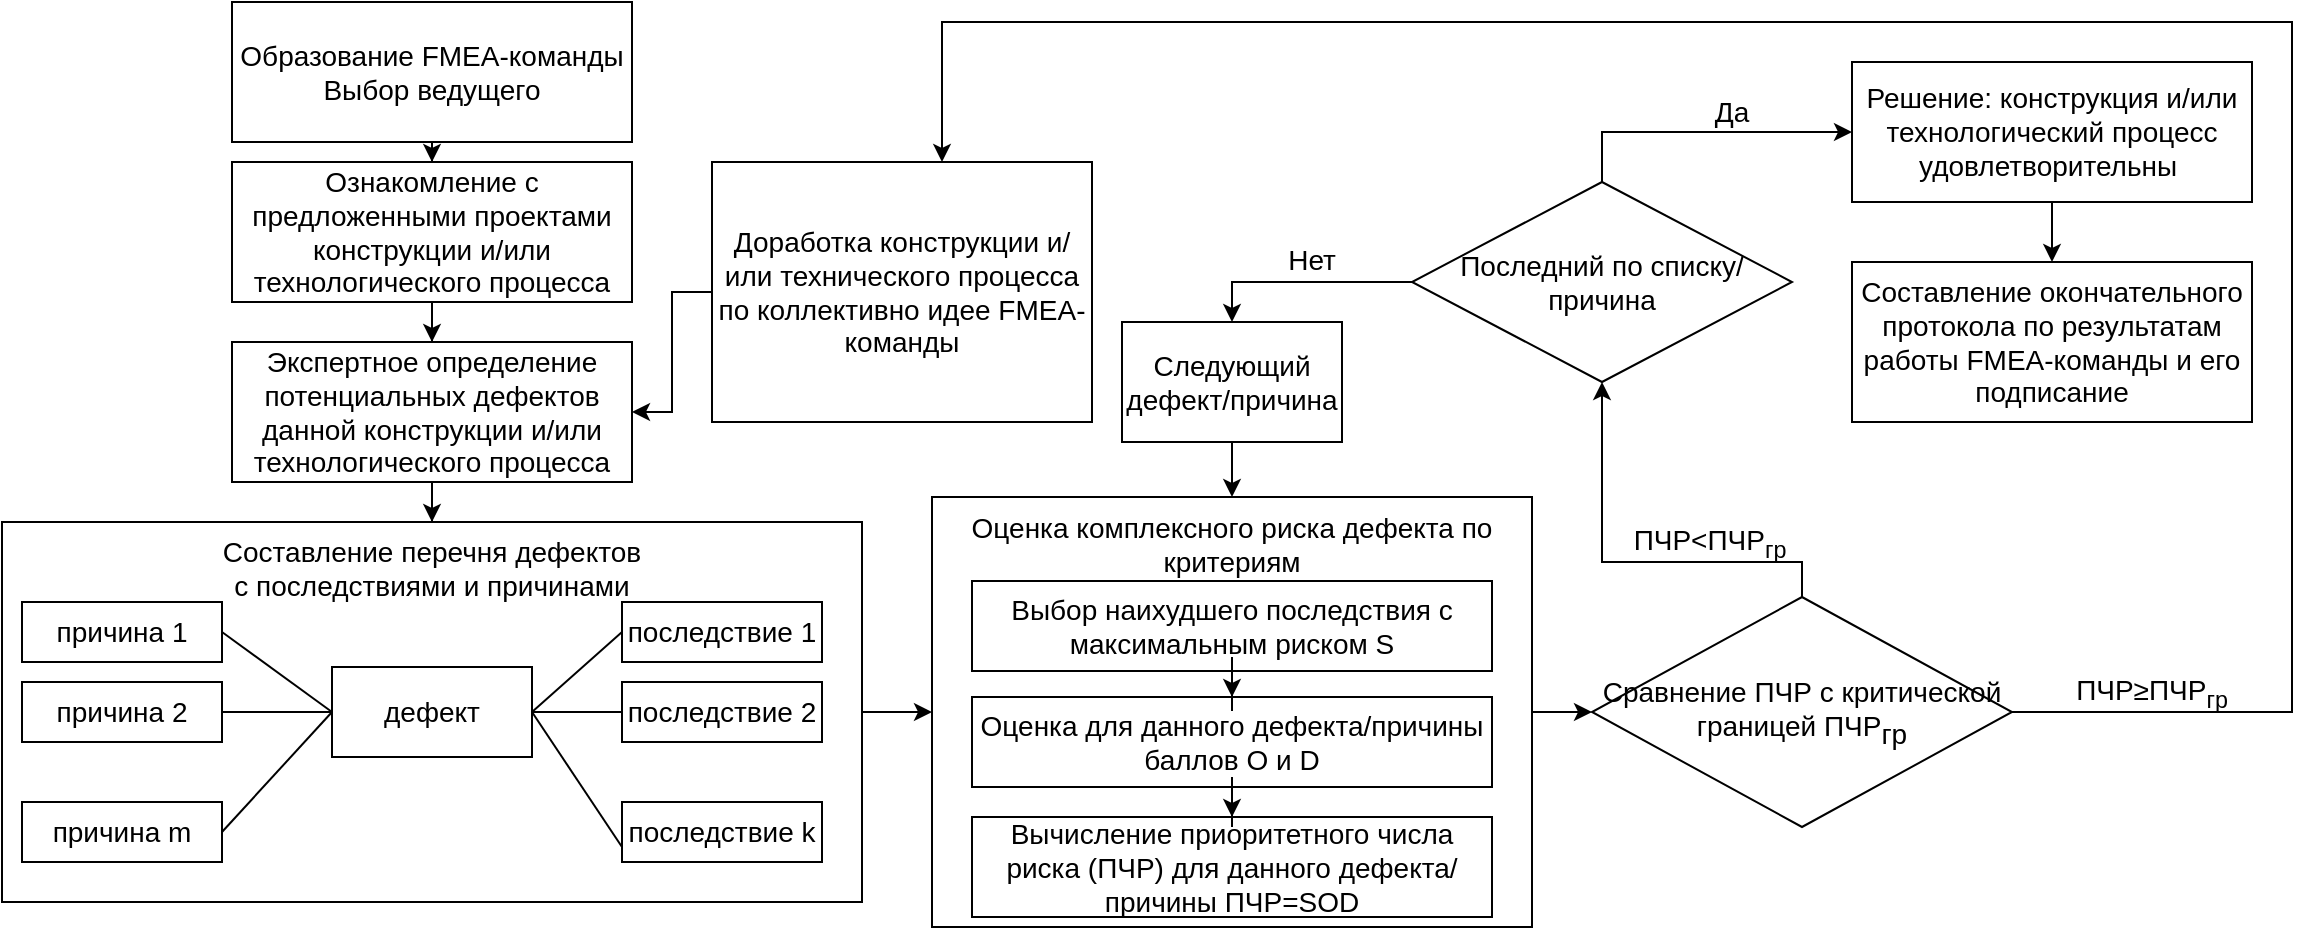 <mxfile version="22.1.17" type="github">
  <diagram id="C5RBs43oDa-KdzZeNtuy" name="Page-1">
    <mxGraphModel dx="3143" dy="1375" grid="0" gridSize="10" guides="1" tooltips="1" connect="1" arrows="1" fold="1" page="1" pageScale="1" pageWidth="3300" pageHeight="4681" math="0" shadow="0">
      <root>
        <mxCell id="WIyWlLk6GJQsqaUBKTNV-0" />
        <mxCell id="WIyWlLk6GJQsqaUBKTNV-1" parent="WIyWlLk6GJQsqaUBKTNV-0" />
        <mxCell id="kMYPdarA-cd1mjeDizwF-2" style="edgeStyle=orthogonalEdgeStyle;rounded=0;orthogonalLoop=1;jettySize=auto;html=1;entryX=0.5;entryY=0;entryDx=0;entryDy=0;fontSize=14;" edge="1" parent="WIyWlLk6GJQsqaUBKTNV-1" source="kMYPdarA-cd1mjeDizwF-0" target="kMYPdarA-cd1mjeDizwF-1">
          <mxGeometry relative="1" as="geometry" />
        </mxCell>
        <mxCell id="kMYPdarA-cd1mjeDizwF-0" value="Образование FMEA-команды&lt;br style=&quot;font-size: 14px;&quot;&gt;Выбор ведущего" style="rounded=0;whiteSpace=wrap;html=1;fontSize=14;" vertex="1" parent="WIyWlLk6GJQsqaUBKTNV-1">
          <mxGeometry x="160" y="270" width="200" height="70" as="geometry" />
        </mxCell>
        <mxCell id="kMYPdarA-cd1mjeDizwF-4" style="edgeStyle=orthogonalEdgeStyle;rounded=0;orthogonalLoop=1;jettySize=auto;html=1;fontSize=14;" edge="1" parent="WIyWlLk6GJQsqaUBKTNV-1" source="kMYPdarA-cd1mjeDizwF-1" target="kMYPdarA-cd1mjeDizwF-3">
          <mxGeometry relative="1" as="geometry" />
        </mxCell>
        <mxCell id="kMYPdarA-cd1mjeDizwF-1" value="Ознакомление с предложенными проектами конструкции и/или технологического процесса" style="rounded=0;whiteSpace=wrap;html=1;fontSize=14;" vertex="1" parent="WIyWlLk6GJQsqaUBKTNV-1">
          <mxGeometry x="160" y="350" width="200" height="70" as="geometry" />
        </mxCell>
        <mxCell id="kMYPdarA-cd1mjeDizwF-24" style="edgeStyle=orthogonalEdgeStyle;rounded=0;orthogonalLoop=1;jettySize=auto;html=1;entryX=0.5;entryY=0;entryDx=0;entryDy=0;fontSize=14;" edge="1" parent="WIyWlLk6GJQsqaUBKTNV-1" source="kMYPdarA-cd1mjeDizwF-3" target="kMYPdarA-cd1mjeDizwF-5">
          <mxGeometry relative="1" as="geometry" />
        </mxCell>
        <mxCell id="kMYPdarA-cd1mjeDizwF-3" value="Экспертное определение потенциальных дефектов данной конструкции и/или технологического процесса" style="rounded=0;whiteSpace=wrap;html=1;fontSize=14;" vertex="1" parent="WIyWlLk6GJQsqaUBKTNV-1">
          <mxGeometry x="160" y="440" width="200" height="70" as="geometry" />
        </mxCell>
        <mxCell id="kMYPdarA-cd1mjeDizwF-27" style="edgeStyle=orthogonalEdgeStyle;rounded=0;orthogonalLoop=1;jettySize=auto;html=1;fontSize=14;" edge="1" parent="WIyWlLk6GJQsqaUBKTNV-1" source="kMYPdarA-cd1mjeDizwF-5" target="kMYPdarA-cd1mjeDizwF-26">
          <mxGeometry relative="1" as="geometry" />
        </mxCell>
        <mxCell id="kMYPdarA-cd1mjeDizwF-37" style="edgeStyle=orthogonalEdgeStyle;rounded=0;orthogonalLoop=1;jettySize=auto;html=1;entryX=0;entryY=0.5;entryDx=0;entryDy=0;fontSize=14;" edge="1" parent="WIyWlLk6GJQsqaUBKTNV-1" source="kMYPdarA-cd1mjeDizwF-26" target="kMYPdarA-cd1mjeDizwF-36">
          <mxGeometry relative="1" as="geometry" />
        </mxCell>
        <mxCell id="kMYPdarA-cd1mjeDizwF-58" style="edgeStyle=orthogonalEdgeStyle;rounded=0;orthogonalLoop=1;jettySize=auto;html=1;entryX=0.5;entryY=1;entryDx=0;entryDy=0;fontSize=14;" edge="1" parent="WIyWlLk6GJQsqaUBKTNV-1" source="kMYPdarA-cd1mjeDizwF-36" target="kMYPdarA-cd1mjeDizwF-41">
          <mxGeometry relative="1" as="geometry">
            <Array as="points">
              <mxPoint x="945" y="550" />
              <mxPoint x="845" y="550" />
            </Array>
          </mxGeometry>
        </mxCell>
        <mxCell id="kMYPdarA-cd1mjeDizwF-36" value="Сравнение ПЧР с критической границей ПЧР&lt;sub style=&quot;font-size: 14px;&quot;&gt;гр&lt;/sub&gt;" style="rhombus;whiteSpace=wrap;html=1;fontSize=14;" vertex="1" parent="WIyWlLk6GJQsqaUBKTNV-1">
          <mxGeometry x="840" y="567.5" width="210" height="115" as="geometry" />
        </mxCell>
        <mxCell id="kMYPdarA-cd1mjeDizwF-38" value="" style="group;fontSize=14;" vertex="1" connectable="0" parent="WIyWlLk6GJQsqaUBKTNV-1">
          <mxGeometry x="510" y="517.5" width="300" height="215" as="geometry" />
        </mxCell>
        <mxCell id="kMYPdarA-cd1mjeDizwF-26" value="Оценка комплексного риска дефекта по критериям&lt;br style=&quot;font-size: 14px;&quot;&gt;S, O, D" style="rounded=0;whiteSpace=wrap;html=1;verticalAlign=top;fontSize=14;" vertex="1" parent="kMYPdarA-cd1mjeDizwF-38">
          <mxGeometry width="300" height="215" as="geometry" />
        </mxCell>
        <mxCell id="kMYPdarA-cd1mjeDizwF-28" value="Выбор наихудшего последствия с максимальным риском S" style="rounded=0;whiteSpace=wrap;html=1;fontSize=14;" vertex="1" parent="kMYPdarA-cd1mjeDizwF-38">
          <mxGeometry x="20" y="42" width="260" height="45" as="geometry" />
        </mxCell>
        <mxCell id="kMYPdarA-cd1mjeDizwF-29" value="Оценка для данного дефекта/причины баллов O и D" style="rounded=0;whiteSpace=wrap;html=1;fontSize=14;" vertex="1" parent="kMYPdarA-cd1mjeDizwF-38">
          <mxGeometry x="20" y="100" width="260" height="45" as="geometry" />
        </mxCell>
        <mxCell id="kMYPdarA-cd1mjeDizwF-33" value="Вычисление приоритетного числа риска (ПЧР) для данного дефекта/причины ПЧР=SOD" style="rounded=0;whiteSpace=wrap;html=1;fontSize=14;" vertex="1" parent="kMYPdarA-cd1mjeDizwF-38">
          <mxGeometry x="20" y="160" width="260" height="50" as="geometry" />
        </mxCell>
        <mxCell id="kMYPdarA-cd1mjeDizwF-34" style="edgeStyle=orthogonalEdgeStyle;rounded=0;orthogonalLoop=1;jettySize=auto;html=1;fontSize=14;" edge="1" parent="kMYPdarA-cd1mjeDizwF-38" source="kMYPdarA-cd1mjeDizwF-28" target="kMYPdarA-cd1mjeDizwF-29">
          <mxGeometry relative="1" as="geometry" />
        </mxCell>
        <mxCell id="kMYPdarA-cd1mjeDizwF-35" style="edgeStyle=orthogonalEdgeStyle;rounded=0;orthogonalLoop=1;jettySize=auto;html=1;entryX=0.5;entryY=0;entryDx=0;entryDy=0;fontSize=14;" edge="1" parent="kMYPdarA-cd1mjeDizwF-38" source="kMYPdarA-cd1mjeDizwF-29" target="kMYPdarA-cd1mjeDizwF-33">
          <mxGeometry relative="1" as="geometry" />
        </mxCell>
        <mxCell id="kMYPdarA-cd1mjeDizwF-39" value="" style="group;fontSize=14;" vertex="1" connectable="0" parent="WIyWlLk6GJQsqaUBKTNV-1">
          <mxGeometry x="45" y="530" width="430" height="190" as="geometry" />
        </mxCell>
        <mxCell id="kMYPdarA-cd1mjeDizwF-5" value="Составление перечня дефектов&lt;br style=&quot;font-size: 14px;&quot;&gt;с последствиями и причинами" style="rounded=0;whiteSpace=wrap;html=1;verticalAlign=top;fontSize=14;" vertex="1" parent="kMYPdarA-cd1mjeDizwF-39">
          <mxGeometry width="430" height="190" as="geometry" />
        </mxCell>
        <mxCell id="kMYPdarA-cd1mjeDizwF-7" value="причина 1" style="rounded=0;whiteSpace=wrap;html=1;fontSize=14;" vertex="1" parent="kMYPdarA-cd1mjeDizwF-39">
          <mxGeometry x="10" y="40" width="100" height="30" as="geometry" />
        </mxCell>
        <mxCell id="kMYPdarA-cd1mjeDizwF-8" value="причина 2" style="rounded=0;whiteSpace=wrap;html=1;fontSize=14;" vertex="1" parent="kMYPdarA-cd1mjeDizwF-39">
          <mxGeometry x="10" y="80" width="100" height="30" as="geometry" />
        </mxCell>
        <mxCell id="kMYPdarA-cd1mjeDizwF-9" value="причина m" style="rounded=0;whiteSpace=wrap;html=1;fontSize=14;" vertex="1" parent="kMYPdarA-cd1mjeDizwF-39">
          <mxGeometry x="10" y="140" width="100" height="30" as="geometry" />
        </mxCell>
        <mxCell id="kMYPdarA-cd1mjeDizwF-12" value="последствие 1" style="rounded=0;whiteSpace=wrap;html=1;fontSize=14;" vertex="1" parent="kMYPdarA-cd1mjeDizwF-39">
          <mxGeometry x="310" y="40" width="100" height="30" as="geometry" />
        </mxCell>
        <mxCell id="kMYPdarA-cd1mjeDizwF-13" value="последствие 2" style="rounded=0;whiteSpace=wrap;html=1;fontSize=14;" vertex="1" parent="kMYPdarA-cd1mjeDizwF-39">
          <mxGeometry x="310" y="80" width="100" height="30" as="geometry" />
        </mxCell>
        <mxCell id="kMYPdarA-cd1mjeDizwF-14" value="последствие k" style="rounded=0;whiteSpace=wrap;html=1;fontSize=14;" vertex="1" parent="kMYPdarA-cd1mjeDizwF-39">
          <mxGeometry x="310" y="140" width="100" height="30" as="geometry" />
        </mxCell>
        <mxCell id="kMYPdarA-cd1mjeDizwF-15" value="дефект" style="rounded=0;whiteSpace=wrap;html=1;fontSize=14;" vertex="1" parent="kMYPdarA-cd1mjeDizwF-39">
          <mxGeometry x="165" y="72.5" width="100" height="45" as="geometry" />
        </mxCell>
        <mxCell id="kMYPdarA-cd1mjeDizwF-17" value="" style="endArrow=none;html=1;rounded=0;entryX=0;entryY=0.5;entryDx=0;entryDy=0;exitX=1;exitY=0.5;exitDx=0;exitDy=0;fontSize=14;" edge="1" parent="kMYPdarA-cd1mjeDizwF-39" source="kMYPdarA-cd1mjeDizwF-7" target="kMYPdarA-cd1mjeDizwF-15">
          <mxGeometry width="50" height="50" relative="1" as="geometry">
            <mxPoint x="130" y="140" as="sourcePoint" />
            <mxPoint x="180" y="90" as="targetPoint" />
          </mxGeometry>
        </mxCell>
        <mxCell id="kMYPdarA-cd1mjeDizwF-18" value="" style="endArrow=none;html=1;rounded=0;entryX=0;entryY=0.5;entryDx=0;entryDy=0;exitX=1;exitY=0.5;exitDx=0;exitDy=0;fontSize=14;" edge="1" parent="kMYPdarA-cd1mjeDizwF-39" source="kMYPdarA-cd1mjeDizwF-8" target="kMYPdarA-cd1mjeDizwF-15">
          <mxGeometry width="50" height="50" relative="1" as="geometry">
            <mxPoint x="130" y="140" as="sourcePoint" />
            <mxPoint x="180" y="90" as="targetPoint" />
          </mxGeometry>
        </mxCell>
        <mxCell id="kMYPdarA-cd1mjeDizwF-19" value="" style="endArrow=none;html=1;rounded=0;entryX=0;entryY=0.5;entryDx=0;entryDy=0;exitX=1;exitY=0.5;exitDx=0;exitDy=0;fontSize=14;" edge="1" parent="kMYPdarA-cd1mjeDizwF-39" source="kMYPdarA-cd1mjeDizwF-9" target="kMYPdarA-cd1mjeDizwF-15">
          <mxGeometry width="50" height="50" relative="1" as="geometry">
            <mxPoint x="130" y="140" as="sourcePoint" />
            <mxPoint x="180" y="90" as="targetPoint" />
          </mxGeometry>
        </mxCell>
        <mxCell id="kMYPdarA-cd1mjeDizwF-20" value="" style="endArrow=none;html=1;rounded=0;entryX=1;entryY=0.5;entryDx=0;entryDy=0;exitX=0;exitY=0.5;exitDx=0;exitDy=0;fontSize=14;" edge="1" parent="kMYPdarA-cd1mjeDizwF-39" source="kMYPdarA-cd1mjeDizwF-12" target="kMYPdarA-cd1mjeDizwF-15">
          <mxGeometry width="50" height="50" relative="1" as="geometry">
            <mxPoint x="210" y="140" as="sourcePoint" />
            <mxPoint x="260" y="90" as="targetPoint" />
          </mxGeometry>
        </mxCell>
        <mxCell id="kMYPdarA-cd1mjeDizwF-21" value="" style="endArrow=none;html=1;rounded=0;entryX=1;entryY=0.5;entryDx=0;entryDy=0;fontSize=14;" edge="1" parent="kMYPdarA-cd1mjeDizwF-39" source="kMYPdarA-cd1mjeDizwF-13" target="kMYPdarA-cd1mjeDizwF-15">
          <mxGeometry width="50" height="50" relative="1" as="geometry">
            <mxPoint x="210" y="140" as="sourcePoint" />
            <mxPoint x="260" y="90" as="targetPoint" />
          </mxGeometry>
        </mxCell>
        <mxCell id="kMYPdarA-cd1mjeDizwF-22" value="" style="endArrow=none;html=1;rounded=0;entryX=1;entryY=0.5;entryDx=0;entryDy=0;exitX=0;exitY=0.75;exitDx=0;exitDy=0;fontSize=14;" edge="1" parent="kMYPdarA-cd1mjeDizwF-39" source="kMYPdarA-cd1mjeDizwF-14" target="kMYPdarA-cd1mjeDizwF-15">
          <mxGeometry width="50" height="50" relative="1" as="geometry">
            <mxPoint x="210" y="140" as="sourcePoint" />
            <mxPoint x="260" y="90" as="targetPoint" />
          </mxGeometry>
        </mxCell>
        <mxCell id="kMYPdarA-cd1mjeDizwF-48" style="edgeStyle=orthogonalEdgeStyle;rounded=0;orthogonalLoop=1;jettySize=auto;html=1;fontSize=14;entryX=0.5;entryY=0;entryDx=0;entryDy=0;exitX=0;exitY=0.5;exitDx=0;exitDy=0;" edge="1" parent="WIyWlLk6GJQsqaUBKTNV-1" source="kMYPdarA-cd1mjeDizwF-41" target="kMYPdarA-cd1mjeDizwF-42">
          <mxGeometry relative="1" as="geometry" />
        </mxCell>
        <mxCell id="kMYPdarA-cd1mjeDizwF-56" style="edgeStyle=orthogonalEdgeStyle;rounded=0;orthogonalLoop=1;jettySize=auto;html=1;exitX=0.5;exitY=0;exitDx=0;exitDy=0;entryX=0;entryY=0.5;entryDx=0;entryDy=0;fontSize=14;" edge="1" parent="WIyWlLk6GJQsqaUBKTNV-1" source="kMYPdarA-cd1mjeDizwF-41" target="kMYPdarA-cd1mjeDizwF-53">
          <mxGeometry relative="1" as="geometry" />
        </mxCell>
        <mxCell id="kMYPdarA-cd1mjeDizwF-41" value="Последний по списку/причина" style="rhombus;whiteSpace=wrap;html=1;fontSize=14;" vertex="1" parent="WIyWlLk6GJQsqaUBKTNV-1">
          <mxGeometry x="750" y="360" width="190" height="100" as="geometry" />
        </mxCell>
        <mxCell id="kMYPdarA-cd1mjeDizwF-59" style="edgeStyle=orthogonalEdgeStyle;rounded=0;orthogonalLoop=1;jettySize=auto;html=1;" edge="1" parent="WIyWlLk6GJQsqaUBKTNV-1" source="kMYPdarA-cd1mjeDizwF-42" target="kMYPdarA-cd1mjeDizwF-26">
          <mxGeometry relative="1" as="geometry" />
        </mxCell>
        <mxCell id="kMYPdarA-cd1mjeDizwF-42" value="Следующий дефект/причина" style="rounded=0;whiteSpace=wrap;html=1;fontSize=14;" vertex="1" parent="WIyWlLk6GJQsqaUBKTNV-1">
          <mxGeometry x="605" y="430" width="110" height="60" as="geometry" />
        </mxCell>
        <mxCell id="kMYPdarA-cd1mjeDizwF-52" style="edgeStyle=orthogonalEdgeStyle;rounded=0;orthogonalLoop=1;jettySize=auto;html=1;entryX=1;entryY=0.5;entryDx=0;entryDy=0;exitX=0;exitY=0.5;exitDx=0;exitDy=0;fontSize=14;" edge="1" parent="WIyWlLk6GJQsqaUBKTNV-1" source="kMYPdarA-cd1mjeDizwF-50" target="kMYPdarA-cd1mjeDizwF-3">
          <mxGeometry relative="1" as="geometry" />
        </mxCell>
        <mxCell id="kMYPdarA-cd1mjeDizwF-50" value="Доработка конструкции и/или технического процесса по коллективно идее FMEA-команды" style="rounded=0;whiteSpace=wrap;html=1;fontSize=14;" vertex="1" parent="WIyWlLk6GJQsqaUBKTNV-1">
          <mxGeometry x="400" y="350" width="190" height="130" as="geometry" />
        </mxCell>
        <mxCell id="kMYPdarA-cd1mjeDizwF-51" style="edgeStyle=orthogonalEdgeStyle;rounded=0;orthogonalLoop=1;jettySize=auto;html=1;exitX=1;exitY=0.5;exitDx=0;exitDy=0;fontSize=14;" edge="1" parent="WIyWlLk6GJQsqaUBKTNV-1" source="kMYPdarA-cd1mjeDizwF-36" target="kMYPdarA-cd1mjeDizwF-50">
          <mxGeometry relative="1" as="geometry">
            <Array as="points">
              <mxPoint x="1190" y="625" />
              <mxPoint x="1190" y="280" />
              <mxPoint x="515" y="280" />
            </Array>
          </mxGeometry>
        </mxCell>
        <mxCell id="kMYPdarA-cd1mjeDizwF-55" style="edgeStyle=orthogonalEdgeStyle;rounded=0;orthogonalLoop=1;jettySize=auto;html=1;fontSize=14;" edge="1" parent="WIyWlLk6GJQsqaUBKTNV-1" source="kMYPdarA-cd1mjeDizwF-53" target="kMYPdarA-cd1mjeDizwF-54">
          <mxGeometry relative="1" as="geometry" />
        </mxCell>
        <mxCell id="kMYPdarA-cd1mjeDizwF-53" value="Решение: конструкция и/или технологический процесс удовлетворительны&amp;nbsp;" style="rounded=0;whiteSpace=wrap;html=1;fontSize=14;" vertex="1" parent="WIyWlLk6GJQsqaUBKTNV-1">
          <mxGeometry x="970" y="300" width="200" height="70" as="geometry" />
        </mxCell>
        <mxCell id="kMYPdarA-cd1mjeDizwF-54" value="Составление окончательного протокола по результатам работы FMEA-команды и его подписание" style="rounded=0;whiteSpace=wrap;html=1;fontSize=14;" vertex="1" parent="WIyWlLk6GJQsqaUBKTNV-1">
          <mxGeometry x="970" y="400" width="200" height="80" as="geometry" />
        </mxCell>
        <mxCell id="kMYPdarA-cd1mjeDizwF-60" value="ПЧР≥ПЧР&lt;sub&gt;гр&lt;/sub&gt;" style="text;html=1;strokeColor=none;fillColor=none;align=center;verticalAlign=middle;whiteSpace=wrap;rounded=0;fontSize=14;" vertex="1" parent="WIyWlLk6GJQsqaUBKTNV-1">
          <mxGeometry x="1090" y="600" width="60" height="30" as="geometry" />
        </mxCell>
        <mxCell id="kMYPdarA-cd1mjeDizwF-61" value="ПЧР&amp;lt;ПЧР&lt;sub&gt;гр&lt;/sub&gt;" style="text;html=1;strokeColor=none;fillColor=none;align=center;verticalAlign=middle;whiteSpace=wrap;rounded=0;fontSize=14;" vertex="1" parent="WIyWlLk6GJQsqaUBKTNV-1">
          <mxGeometry x="869" y="525" width="60" height="30" as="geometry" />
        </mxCell>
        <mxCell id="kMYPdarA-cd1mjeDizwF-62" value="Нет" style="text;html=1;strokeColor=none;fillColor=none;align=center;verticalAlign=middle;whiteSpace=wrap;rounded=0;fontSize=14;" vertex="1" parent="WIyWlLk6GJQsqaUBKTNV-1">
          <mxGeometry x="670" y="384" width="60" height="30" as="geometry" />
        </mxCell>
        <mxCell id="kMYPdarA-cd1mjeDizwF-63" value="Да" style="text;html=1;strokeColor=none;fillColor=none;align=center;verticalAlign=middle;whiteSpace=wrap;rounded=0;fontSize=14;" vertex="1" parent="WIyWlLk6GJQsqaUBKTNV-1">
          <mxGeometry x="880" y="310" width="60" height="30" as="geometry" />
        </mxCell>
      </root>
    </mxGraphModel>
  </diagram>
</mxfile>
